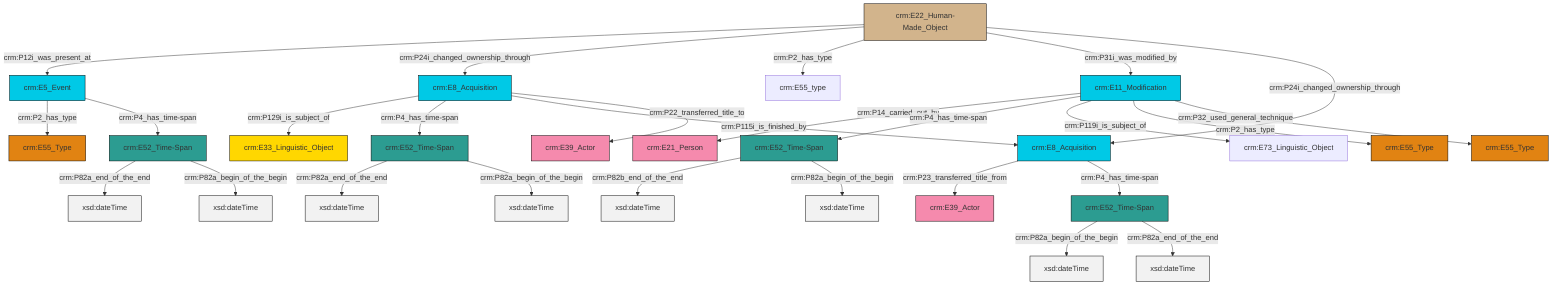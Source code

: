 graph TD
classDef Literal fill:#f2f2f2,stroke:#000000;
classDef CRM_Entity fill:#FFFFFF,stroke:#000000;
classDef Temporal_Entity fill:#00C9E6, stroke:#000000;
classDef Type fill:#E18312, stroke:#000000;
classDef Time-Span fill:#2C9C91, stroke:#000000;
classDef Appellation fill:#FFEB7F, stroke:#000000;
classDef Place fill:#008836, stroke:#000000;
classDef Persistent_Item fill:#B266B2, stroke:#000000;
classDef Conceptual_Object fill:#FFD700, stroke:#000000;
classDef Physical_Thing fill:#D2B48C, stroke:#000000;
classDef Actor fill:#f58aad, stroke:#000000;
classDef PC_Classes fill:#4ce600, stroke:#000000;
classDef Multi fill:#cccccc,stroke:#000000;

0["crm:E22_Human-Made_Object"]:::Physical_Thing -->|crm:P12i_was_present_at| 1["crm:E5_Event"]:::Temporal_Entity
6["crm:E52_Time-Span"]:::Time-Span -->|crm:P82a_end_of_the_end| 7[xsd:dateTime]:::Literal
10["crm:E8_Acquisition"]:::Temporal_Entity -->|crm:P129i_is_subject_of| 11["crm:E33_Linguistic_Object"]:::Conceptual_Object
6["crm:E52_Time-Span"]:::Time-Span -->|crm:P82a_begin_of_the_begin| 12[xsd:dateTime]:::Literal
15["crm:E52_Time-Span"]:::Time-Span -->|crm:P82a_end_of_the_end| 16[xsd:dateTime]:::Literal
10["crm:E8_Acquisition"]:::Temporal_Entity -->|crm:P4_has_time-span| 6["crm:E52_Time-Span"]:::Time-Span
19["crm:E11_Modification"]:::Temporal_Entity -->|crm:P14_carried_out_by| 20["crm:E21_Person"]:::Actor
1["crm:E5_Event"]:::Temporal_Entity -->|crm:P2_has_type| 2["crm:E55_Type"]:::Type
19["crm:E11_Modification"]:::Temporal_Entity -->|crm:P4_has_time-span| 4["crm:E52_Time-Span"]:::Time-Span
15["crm:E52_Time-Span"]:::Time-Span -->|crm:P82a_begin_of_the_begin| 21[xsd:dateTime]:::Literal
8["crm:E8_Acquisition"]:::Temporal_Entity -->|crm:P23_transferred_title_from| 22["crm:E39_Actor"]:::Actor
0["crm:E22_Human-Made_Object"]:::Physical_Thing -->|crm:P24i_changed_ownership_through| 10["crm:E8_Acquisition"]:::Temporal_Entity
0["crm:E22_Human-Made_Object"]:::Physical_Thing -->|crm:P2_has_type| 13["crm:E55_type"]:::Default
0["crm:E22_Human-Made_Object"]:::Physical_Thing -->|crm:P31i_was_modified_by| 19["crm:E11_Modification"]:::Temporal_Entity
4["crm:E52_Time-Span"]:::Time-Span -->|crm:P82b_end_of_the_end| 24[xsd:dateTime]:::Literal
8["crm:E8_Acquisition"]:::Temporal_Entity -->|crm:P4_has_time-span| 28["crm:E52_Time-Span"]:::Time-Span
4["crm:E52_Time-Span"]:::Time-Span -->|crm:P82a_begin_of_the_begin| 30[xsd:dateTime]:::Literal
10["crm:E8_Acquisition"]:::Temporal_Entity -->|crm:P115i_is_finished_by| 8["crm:E8_Acquisition"]:::Temporal_Entity
19["crm:E11_Modification"]:::Temporal_Entity -->|crm:P119i_is_subject_of| 34["crm:E73_Linguistic_Object"]:::Default
28["crm:E52_Time-Span"]:::Time-Span -->|crm:P82a_begin_of_the_begin| 35[xsd:dateTime]:::Literal
28["crm:E52_Time-Span"]:::Time-Span -->|crm:P82a_end_of_the_end| 36[xsd:dateTime]:::Literal
19["crm:E11_Modification"]:::Temporal_Entity -->|crm:P2_has_type| 26["crm:E55_Type"]:::Type
1["crm:E5_Event"]:::Temporal_Entity -->|crm:P4_has_time-span| 15["crm:E52_Time-Span"]:::Time-Span
0["crm:E22_Human-Made_Object"]:::Physical_Thing -->|crm:P24i_changed_ownership_through| 8["crm:E8_Acquisition"]:::Temporal_Entity
10["crm:E8_Acquisition"]:::Temporal_Entity -->|crm:P22_transferred_title_to| 32["crm:E39_Actor"]:::Actor
19["crm:E11_Modification"]:::Temporal_Entity -->|crm:P32_used_general_technique| 17["crm:E55_Type"]:::Type